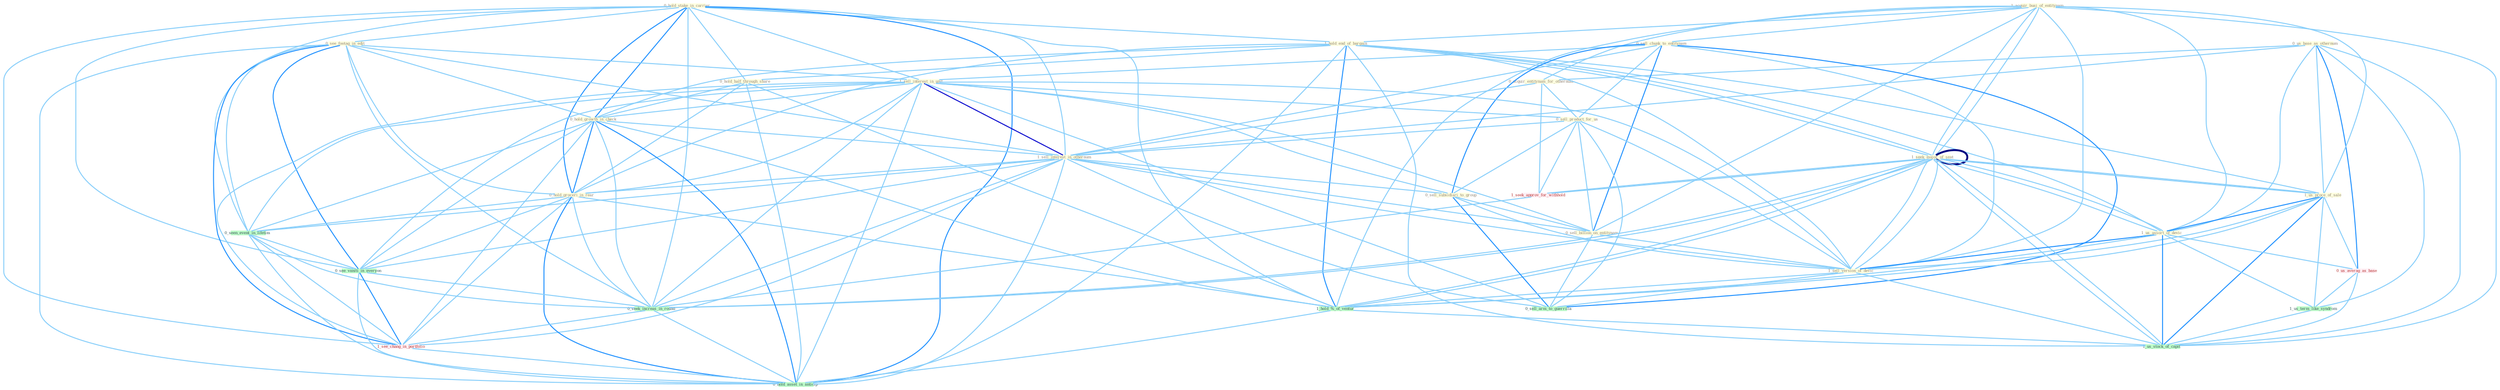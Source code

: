 Graph G{ 
    node
    [shape=polygon,style=filled,width=.5,height=.06,color="#BDFCC9",fixedsize=true,fontsize=4,
    fontcolor="#2f4f4f"];
    {node
    [color="#ffffe0", fontcolor="#8b7d6b"] "0_hold_stake_in_carrier " "0_us_base_as_othernum " "1_acquir_busi_of_entitynam " "1_hold_end_of_bargain " "0_see_footag_in_edit " "0_sell_chunk_to_entitynam " "1_seek_major_of_seat " "1_us_proce_of_sale " "1_sell_interest_in_unit " "0_hold_half_through_share " "0_acquir_entitynam_for_othernum " "0_sell_product_for_us " "0_hold_growth_in_check " "1_sell_interest_in_othernum " "0_sell_subsidiari_to_group " "0_hold_groceri_in_rear " "1_us_assort_of_devic " "1_seek_major_of_seat " "0_sell_billion_on_entitynam " "1_sell_version_of_devic "}
{node [color="#fff0f5", fontcolor="#b22222"] "0_us_averag_as_base " "1_seek_approv_for_withhold " "1_see_chang_in_portfolio "}
edge [color="#B0E2FF"];

	"0_hold_stake_in_carrier " -- "1_hold_end_of_bargain " [w="1", color="#87cefa" ];
	"0_hold_stake_in_carrier " -- "0_see_footag_in_edit " [w="1", color="#87cefa" ];
	"0_hold_stake_in_carrier " -- "1_sell_interest_in_unit " [w="1", color="#87cefa" ];
	"0_hold_stake_in_carrier " -- "0_hold_half_through_share " [w="1", color="#87cefa" ];
	"0_hold_stake_in_carrier " -- "0_hold_growth_in_check " [w="2", color="#1e90ff" , len=0.8];
	"0_hold_stake_in_carrier " -- "1_sell_interest_in_othernum " [w="1", color="#87cefa" ];
	"0_hold_stake_in_carrier " -- "0_hold_groceri_in_rear " [w="2", color="#1e90ff" , len=0.8];
	"0_hold_stake_in_carrier " -- "0_seen_event_in_lifetim " [w="1", color="#87cefa" ];
	"0_hold_stake_in_carrier " -- "1_hold_%_of_ventur " [w="1", color="#87cefa" ];
	"0_hold_stake_in_carrier " -- "0_see_vaniti_in_everyon " [w="1", color="#87cefa" ];
	"0_hold_stake_in_carrier " -- "0_seek_increas_in_round " [w="1", color="#87cefa" ];
	"0_hold_stake_in_carrier " -- "1_see_chang_in_portfolio " [w="1", color="#87cefa" ];
	"0_hold_stake_in_carrier " -- "0_hold_asset_in_anticip " [w="2", color="#1e90ff" , len=0.8];
	"0_us_base_as_othernum " -- "1_us_proce_of_sale " [w="1", color="#87cefa" ];
	"0_us_base_as_othernum " -- "0_acquir_entitynam_for_othernum " [w="1", color="#87cefa" ];
	"0_us_base_as_othernum " -- "1_sell_interest_in_othernum " [w="1", color="#87cefa" ];
	"0_us_base_as_othernum " -- "1_us_assort_of_devic " [w="1", color="#87cefa" ];
	"0_us_base_as_othernum " -- "0_us_averag_as_base " [w="2", color="#1e90ff" , len=0.8];
	"0_us_base_as_othernum " -- "1_us_term_like_syndrom " [w="1", color="#87cefa" ];
	"0_us_base_as_othernum " -- "1_us_stock_of_capit " [w="1", color="#87cefa" ];
	"1_acquir_busi_of_entitynam " -- "1_hold_end_of_bargain " [w="1", color="#87cefa" ];
	"1_acquir_busi_of_entitynam " -- "0_sell_chunk_to_entitynam " [w="1", color="#87cefa" ];
	"1_acquir_busi_of_entitynam " -- "1_seek_major_of_seat " [w="1", color="#87cefa" ];
	"1_acquir_busi_of_entitynam " -- "1_us_proce_of_sale " [w="1", color="#87cefa" ];
	"1_acquir_busi_of_entitynam " -- "0_acquir_entitynam_for_othernum " [w="1", color="#87cefa" ];
	"1_acquir_busi_of_entitynam " -- "1_us_assort_of_devic " [w="1", color="#87cefa" ];
	"1_acquir_busi_of_entitynam " -- "1_seek_major_of_seat " [w="1", color="#87cefa" ];
	"1_acquir_busi_of_entitynam " -- "0_sell_billion_on_entitynam " [w="1", color="#87cefa" ];
	"1_acquir_busi_of_entitynam " -- "1_sell_version_of_devic " [w="1", color="#87cefa" ];
	"1_acquir_busi_of_entitynam " -- "1_hold_%_of_ventur " [w="1", color="#87cefa" ];
	"1_acquir_busi_of_entitynam " -- "1_us_stock_of_capit " [w="1", color="#87cefa" ];
	"1_hold_end_of_bargain " -- "1_seek_major_of_seat " [w="1", color="#87cefa" ];
	"1_hold_end_of_bargain " -- "1_us_proce_of_sale " [w="1", color="#87cefa" ];
	"1_hold_end_of_bargain " -- "0_hold_half_through_share " [w="1", color="#87cefa" ];
	"1_hold_end_of_bargain " -- "0_hold_growth_in_check " [w="1", color="#87cefa" ];
	"1_hold_end_of_bargain " -- "0_hold_groceri_in_rear " [w="1", color="#87cefa" ];
	"1_hold_end_of_bargain " -- "1_us_assort_of_devic " [w="1", color="#87cefa" ];
	"1_hold_end_of_bargain " -- "1_seek_major_of_seat " [w="1", color="#87cefa" ];
	"1_hold_end_of_bargain " -- "1_sell_version_of_devic " [w="1", color="#87cefa" ];
	"1_hold_end_of_bargain " -- "1_hold_%_of_ventur " [w="2", color="#1e90ff" , len=0.8];
	"1_hold_end_of_bargain " -- "1_us_stock_of_capit " [w="1", color="#87cefa" ];
	"1_hold_end_of_bargain " -- "0_hold_asset_in_anticip " [w="1", color="#87cefa" ];
	"0_see_footag_in_edit " -- "1_sell_interest_in_unit " [w="1", color="#87cefa" ];
	"0_see_footag_in_edit " -- "0_hold_growth_in_check " [w="1", color="#87cefa" ];
	"0_see_footag_in_edit " -- "1_sell_interest_in_othernum " [w="1", color="#87cefa" ];
	"0_see_footag_in_edit " -- "0_hold_groceri_in_rear " [w="1", color="#87cefa" ];
	"0_see_footag_in_edit " -- "0_seen_event_in_lifetim " [w="1", color="#87cefa" ];
	"0_see_footag_in_edit " -- "0_see_vaniti_in_everyon " [w="2", color="#1e90ff" , len=0.8];
	"0_see_footag_in_edit " -- "0_seek_increas_in_round " [w="1", color="#87cefa" ];
	"0_see_footag_in_edit " -- "1_see_chang_in_portfolio " [w="2", color="#1e90ff" , len=0.8];
	"0_see_footag_in_edit " -- "0_hold_asset_in_anticip " [w="1", color="#87cefa" ];
	"0_sell_chunk_to_entitynam " -- "1_sell_interest_in_unit " [w="1", color="#87cefa" ];
	"0_sell_chunk_to_entitynam " -- "0_sell_product_for_us " [w="1", color="#87cefa" ];
	"0_sell_chunk_to_entitynam " -- "1_sell_interest_in_othernum " [w="1", color="#87cefa" ];
	"0_sell_chunk_to_entitynam " -- "0_sell_subsidiari_to_group " [w="2", color="#1e90ff" , len=0.8];
	"0_sell_chunk_to_entitynam " -- "0_sell_billion_on_entitynam " [w="2", color="#1e90ff" , len=0.8];
	"0_sell_chunk_to_entitynam " -- "1_sell_version_of_devic " [w="1", color="#87cefa" ];
	"0_sell_chunk_to_entitynam " -- "0_sell_arm_to_guerrilla " [w="2", color="#1e90ff" , len=0.8];
	"1_seek_major_of_seat " -- "1_us_proce_of_sale " [w="1", color="#87cefa" ];
	"1_seek_major_of_seat " -- "1_us_assort_of_devic " [w="1", color="#87cefa" ];
	"1_seek_major_of_seat " -- "1_seek_major_of_seat " [w="4", style=bold, color="#000080", len=0.4];
	"1_seek_major_of_seat " -- "1_sell_version_of_devic " [w="1", color="#87cefa" ];
	"1_seek_major_of_seat " -- "1_seek_approv_for_withhold " [w="1", color="#87cefa" ];
	"1_seek_major_of_seat " -- "1_hold_%_of_ventur " [w="1", color="#87cefa" ];
	"1_seek_major_of_seat " -- "0_seek_increas_in_round " [w="1", color="#87cefa" ];
	"1_seek_major_of_seat " -- "1_us_stock_of_capit " [w="1", color="#87cefa" ];
	"1_us_proce_of_sale " -- "1_us_assort_of_devic " [w="2", color="#1e90ff" , len=0.8];
	"1_us_proce_of_sale " -- "1_seek_major_of_seat " [w="1", color="#87cefa" ];
	"1_us_proce_of_sale " -- "1_sell_version_of_devic " [w="1", color="#87cefa" ];
	"1_us_proce_of_sale " -- "0_us_averag_as_base " [w="1", color="#87cefa" ];
	"1_us_proce_of_sale " -- "1_us_term_like_syndrom " [w="1", color="#87cefa" ];
	"1_us_proce_of_sale " -- "1_hold_%_of_ventur " [w="1", color="#87cefa" ];
	"1_us_proce_of_sale " -- "1_us_stock_of_capit " [w="2", color="#1e90ff" , len=0.8];
	"1_sell_interest_in_unit " -- "0_sell_product_for_us " [w="1", color="#87cefa" ];
	"1_sell_interest_in_unit " -- "0_hold_growth_in_check " [w="1", color="#87cefa" ];
	"1_sell_interest_in_unit " -- "1_sell_interest_in_othernum " [w="3", color="#0000cd" , len=0.6];
	"1_sell_interest_in_unit " -- "0_sell_subsidiari_to_group " [w="1", color="#87cefa" ];
	"1_sell_interest_in_unit " -- "0_hold_groceri_in_rear " [w="1", color="#87cefa" ];
	"1_sell_interest_in_unit " -- "0_sell_billion_on_entitynam " [w="1", color="#87cefa" ];
	"1_sell_interest_in_unit " -- "1_sell_version_of_devic " [w="1", color="#87cefa" ];
	"1_sell_interest_in_unit " -- "0_seen_event_in_lifetim " [w="1", color="#87cefa" ];
	"1_sell_interest_in_unit " -- "0_see_vaniti_in_everyon " [w="1", color="#87cefa" ];
	"1_sell_interest_in_unit " -- "0_sell_arm_to_guerrilla " [w="1", color="#87cefa" ];
	"1_sell_interest_in_unit " -- "0_seek_increas_in_round " [w="1", color="#87cefa" ];
	"1_sell_interest_in_unit " -- "1_see_chang_in_portfolio " [w="1", color="#87cefa" ];
	"1_sell_interest_in_unit " -- "0_hold_asset_in_anticip " [w="1", color="#87cefa" ];
	"0_hold_half_through_share " -- "0_hold_growth_in_check " [w="1", color="#87cefa" ];
	"0_hold_half_through_share " -- "0_hold_groceri_in_rear " [w="1", color="#87cefa" ];
	"0_hold_half_through_share " -- "1_hold_%_of_ventur " [w="1", color="#87cefa" ];
	"0_hold_half_through_share " -- "0_hold_asset_in_anticip " [w="1", color="#87cefa" ];
	"0_acquir_entitynam_for_othernum " -- "0_sell_product_for_us " [w="1", color="#87cefa" ];
	"0_acquir_entitynam_for_othernum " -- "1_sell_interest_in_othernum " [w="1", color="#87cefa" ];
	"0_acquir_entitynam_for_othernum " -- "1_seek_approv_for_withhold " [w="1", color="#87cefa" ];
	"0_sell_product_for_us " -- "1_sell_interest_in_othernum " [w="1", color="#87cefa" ];
	"0_sell_product_for_us " -- "0_sell_subsidiari_to_group " [w="1", color="#87cefa" ];
	"0_sell_product_for_us " -- "0_sell_billion_on_entitynam " [w="1", color="#87cefa" ];
	"0_sell_product_for_us " -- "1_sell_version_of_devic " [w="1", color="#87cefa" ];
	"0_sell_product_for_us " -- "1_seek_approv_for_withhold " [w="1", color="#87cefa" ];
	"0_sell_product_for_us " -- "0_sell_arm_to_guerrilla " [w="1", color="#87cefa" ];
	"0_hold_growth_in_check " -- "1_sell_interest_in_othernum " [w="1", color="#87cefa" ];
	"0_hold_growth_in_check " -- "0_hold_groceri_in_rear " [w="2", color="#1e90ff" , len=0.8];
	"0_hold_growth_in_check " -- "0_seen_event_in_lifetim " [w="1", color="#87cefa" ];
	"0_hold_growth_in_check " -- "1_hold_%_of_ventur " [w="1", color="#87cefa" ];
	"0_hold_growth_in_check " -- "0_see_vaniti_in_everyon " [w="1", color="#87cefa" ];
	"0_hold_growth_in_check " -- "0_seek_increas_in_round " [w="1", color="#87cefa" ];
	"0_hold_growth_in_check " -- "1_see_chang_in_portfolio " [w="1", color="#87cefa" ];
	"0_hold_growth_in_check " -- "0_hold_asset_in_anticip " [w="2", color="#1e90ff" , len=0.8];
	"1_sell_interest_in_othernum " -- "0_sell_subsidiari_to_group " [w="1", color="#87cefa" ];
	"1_sell_interest_in_othernum " -- "0_hold_groceri_in_rear " [w="1", color="#87cefa" ];
	"1_sell_interest_in_othernum " -- "0_sell_billion_on_entitynam " [w="1", color="#87cefa" ];
	"1_sell_interest_in_othernum " -- "1_sell_version_of_devic " [w="1", color="#87cefa" ];
	"1_sell_interest_in_othernum " -- "0_seen_event_in_lifetim " [w="1", color="#87cefa" ];
	"1_sell_interest_in_othernum " -- "0_see_vaniti_in_everyon " [w="1", color="#87cefa" ];
	"1_sell_interest_in_othernum " -- "0_sell_arm_to_guerrilla " [w="1", color="#87cefa" ];
	"1_sell_interest_in_othernum " -- "0_seek_increas_in_round " [w="1", color="#87cefa" ];
	"1_sell_interest_in_othernum " -- "1_see_chang_in_portfolio " [w="1", color="#87cefa" ];
	"1_sell_interest_in_othernum " -- "0_hold_asset_in_anticip " [w="1", color="#87cefa" ];
	"0_sell_subsidiari_to_group " -- "0_sell_billion_on_entitynam " [w="1", color="#87cefa" ];
	"0_sell_subsidiari_to_group " -- "1_sell_version_of_devic " [w="1", color="#87cefa" ];
	"0_sell_subsidiari_to_group " -- "0_sell_arm_to_guerrilla " [w="2", color="#1e90ff" , len=0.8];
	"0_hold_groceri_in_rear " -- "0_seen_event_in_lifetim " [w="1", color="#87cefa" ];
	"0_hold_groceri_in_rear " -- "1_hold_%_of_ventur " [w="1", color="#87cefa" ];
	"0_hold_groceri_in_rear " -- "0_see_vaniti_in_everyon " [w="1", color="#87cefa" ];
	"0_hold_groceri_in_rear " -- "0_seek_increas_in_round " [w="1", color="#87cefa" ];
	"0_hold_groceri_in_rear " -- "1_see_chang_in_portfolio " [w="1", color="#87cefa" ];
	"0_hold_groceri_in_rear " -- "0_hold_asset_in_anticip " [w="2", color="#1e90ff" , len=0.8];
	"1_us_assort_of_devic " -- "1_seek_major_of_seat " [w="1", color="#87cefa" ];
	"1_us_assort_of_devic " -- "1_sell_version_of_devic " [w="2", color="#1e90ff" , len=0.8];
	"1_us_assort_of_devic " -- "0_us_averag_as_base " [w="1", color="#87cefa" ];
	"1_us_assort_of_devic " -- "1_us_term_like_syndrom " [w="1", color="#87cefa" ];
	"1_us_assort_of_devic " -- "1_hold_%_of_ventur " [w="1", color="#87cefa" ];
	"1_us_assort_of_devic " -- "1_us_stock_of_capit " [w="2", color="#1e90ff" , len=0.8];
	"1_seek_major_of_seat " -- "1_sell_version_of_devic " [w="1", color="#87cefa" ];
	"1_seek_major_of_seat " -- "1_seek_approv_for_withhold " [w="1", color="#87cefa" ];
	"1_seek_major_of_seat " -- "1_hold_%_of_ventur " [w="1", color="#87cefa" ];
	"1_seek_major_of_seat " -- "0_seek_increas_in_round " [w="1", color="#87cefa" ];
	"1_seek_major_of_seat " -- "1_us_stock_of_capit " [w="1", color="#87cefa" ];
	"0_sell_billion_on_entitynam " -- "1_sell_version_of_devic " [w="1", color="#87cefa" ];
	"0_sell_billion_on_entitynam " -- "0_sell_arm_to_guerrilla " [w="1", color="#87cefa" ];
	"1_sell_version_of_devic " -- "1_hold_%_of_ventur " [w="1", color="#87cefa" ];
	"1_sell_version_of_devic " -- "0_sell_arm_to_guerrilla " [w="1", color="#87cefa" ];
	"1_sell_version_of_devic " -- "1_us_stock_of_capit " [w="1", color="#87cefa" ];
	"0_seen_event_in_lifetim " -- "0_see_vaniti_in_everyon " [w="1", color="#87cefa" ];
	"0_seen_event_in_lifetim " -- "0_seek_increas_in_round " [w="1", color="#87cefa" ];
	"0_seen_event_in_lifetim " -- "1_see_chang_in_portfolio " [w="1", color="#87cefa" ];
	"0_seen_event_in_lifetim " -- "0_hold_asset_in_anticip " [w="1", color="#87cefa" ];
	"0_us_averag_as_base " -- "1_us_term_like_syndrom " [w="1", color="#87cefa" ];
	"0_us_averag_as_base " -- "1_us_stock_of_capit " [w="1", color="#87cefa" ];
	"1_us_term_like_syndrom " -- "1_us_stock_of_capit " [w="1", color="#87cefa" ];
	"1_seek_approv_for_withhold " -- "0_seek_increas_in_round " [w="1", color="#87cefa" ];
	"1_hold_%_of_ventur " -- "1_us_stock_of_capit " [w="1", color="#87cefa" ];
	"1_hold_%_of_ventur " -- "0_hold_asset_in_anticip " [w="1", color="#87cefa" ];
	"0_see_vaniti_in_everyon " -- "0_seek_increas_in_round " [w="1", color="#87cefa" ];
	"0_see_vaniti_in_everyon " -- "1_see_chang_in_portfolio " [w="2", color="#1e90ff" , len=0.8];
	"0_see_vaniti_in_everyon " -- "0_hold_asset_in_anticip " [w="1", color="#87cefa" ];
	"0_seek_increas_in_round " -- "1_see_chang_in_portfolio " [w="1", color="#87cefa" ];
	"0_seek_increas_in_round " -- "0_hold_asset_in_anticip " [w="1", color="#87cefa" ];
	"1_see_chang_in_portfolio " -- "0_hold_asset_in_anticip " [w="1", color="#87cefa" ];
}